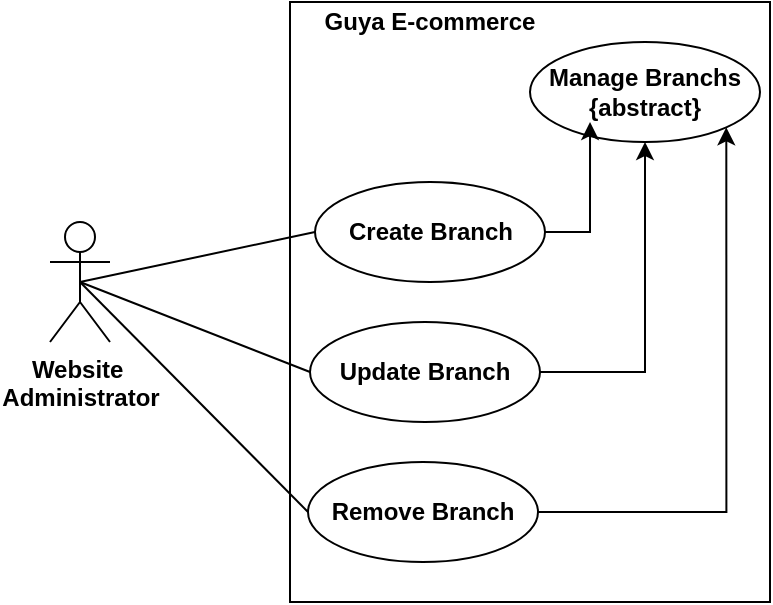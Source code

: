 <mxfile version="12.4.2" type="device" pages="1"><diagram id="87WFtkGtThMzNQfjJOTj" name="Page-1"><mxGraphModel dx="1094" dy="1586" grid="1" gridSize="10" guides="1" tooltips="1" connect="1" arrows="1" fold="1" page="1" pageScale="1" pageWidth="850" pageHeight="1100" math="0" shadow="0"><root><mxCell id="0"/><mxCell id="1" parent="0"/><mxCell id="l8rHFKOijPQ9wK7BOIei-1" value="Website&amp;nbsp;&lt;br&gt;Administrator" style="shape=umlActor;verticalLabelPosition=bottom;labelBackgroundColor=#ffffff;verticalAlign=top;html=1;outlineConnect=0;fontStyle=1" vertex="1" parent="1"><mxGeometry x="120" y="-650" width="30" height="60" as="geometry"/></mxCell><mxCell id="l8rHFKOijPQ9wK7BOIei-2" value="" style="rounded=0;whiteSpace=wrap;html=1;" vertex="1" parent="1"><mxGeometry x="240" y="-760" width="240" height="300" as="geometry"/></mxCell><mxCell id="l8rHFKOijPQ9wK7BOIei-3" value="Guya E-commerce" style="text;html=1;strokeColor=none;fillColor=none;align=center;verticalAlign=middle;whiteSpace=wrap;rounded=0;fontStyle=1" vertex="1" parent="1"><mxGeometry x="250" y="-760" width="120" height="20" as="geometry"/></mxCell><mxCell id="l8rHFKOijPQ9wK7BOIei-4" value="Manage Branchs&lt;br&gt;{abstract}" style="ellipse;whiteSpace=wrap;html=1;fontStyle=1;align=center;horizontal=1;labelBackgroundColor=none;labelBorderColor=none;shadow=0;" vertex="1" parent="1"><mxGeometry x="360" y="-740" width="115" height="50" as="geometry"/></mxCell><mxCell id="l8rHFKOijPQ9wK7BOIei-5" style="edgeStyle=orthogonalEdgeStyle;rounded=0;orthogonalLoop=1;jettySize=auto;html=1;exitX=1;exitY=0.5;exitDx=0;exitDy=0;entryX=0.261;entryY=0.8;entryDx=0;entryDy=0;entryPerimeter=0;" edge="1" parent="1" source="l8rHFKOijPQ9wK7BOIei-6" target="l8rHFKOijPQ9wK7BOIei-4"><mxGeometry relative="1" as="geometry"/></mxCell><mxCell id="l8rHFKOijPQ9wK7BOIei-6" value="Create Branch" style="ellipse;whiteSpace=wrap;html=1;fontStyle=1;align=center;horizontal=1;labelBackgroundColor=none;labelBorderColor=none;shadow=0;" vertex="1" parent="1"><mxGeometry x="252.5" y="-670" width="115" height="50" as="geometry"/></mxCell><mxCell id="l8rHFKOijPQ9wK7BOIei-7" style="edgeStyle=orthogonalEdgeStyle;rounded=0;orthogonalLoop=1;jettySize=auto;html=1;exitX=1;exitY=0.5;exitDx=0;exitDy=0;" edge="1" parent="1" source="l8rHFKOijPQ9wK7BOIei-8" target="l8rHFKOijPQ9wK7BOIei-4"><mxGeometry relative="1" as="geometry"/></mxCell><mxCell id="l8rHFKOijPQ9wK7BOIei-8" value="Update Branch" style="ellipse;whiteSpace=wrap;html=1;fontStyle=1;align=center;horizontal=1;labelBackgroundColor=none;labelBorderColor=none;shadow=0;" vertex="1" parent="1"><mxGeometry x="250" y="-600" width="115" height="50" as="geometry"/></mxCell><mxCell id="l8rHFKOijPQ9wK7BOIei-13" style="edgeStyle=orthogonalEdgeStyle;rounded=0;orthogonalLoop=1;jettySize=auto;html=1;exitX=1;exitY=0.5;exitDx=0;exitDy=0;entryX=1;entryY=1;entryDx=0;entryDy=0;" edge="1" parent="1" source="l8rHFKOijPQ9wK7BOIei-11" target="l8rHFKOijPQ9wK7BOIei-4"><mxGeometry relative="1" as="geometry"/></mxCell><mxCell id="l8rHFKOijPQ9wK7BOIei-11" value="Remove Branch" style="ellipse;whiteSpace=wrap;html=1;fontStyle=1;align=center;horizontal=1;labelBackgroundColor=none;labelBorderColor=none;shadow=0;" vertex="1" parent="1"><mxGeometry x="249" y="-530" width="115" height="50" as="geometry"/></mxCell><mxCell id="l8rHFKOijPQ9wK7BOIei-9" value="" style="endArrow=none;html=1;entryX=0;entryY=0.5;entryDx=0;entryDy=0;" edge="1" parent="1" target="l8rHFKOijPQ9wK7BOIei-6"><mxGeometry width="50" height="50" relative="1" as="geometry"><mxPoint x="135" y="-620" as="sourcePoint"/><mxPoint x="170" y="-360" as="targetPoint"/></mxGeometry></mxCell><mxCell id="l8rHFKOijPQ9wK7BOIei-10" value="" style="endArrow=none;html=1;entryX=0;entryY=0.5;entryDx=0;entryDy=0;exitX=0.5;exitY=0.5;exitDx=0;exitDy=0;exitPerimeter=0;" edge="1" parent="1" source="l8rHFKOijPQ9wK7BOIei-1" target="l8rHFKOijPQ9wK7BOIei-8"><mxGeometry width="50" height="50" relative="1" as="geometry"><mxPoint x="145" y="-610" as="sourcePoint"/><mxPoint x="262.5" y="-635" as="targetPoint"/></mxGeometry></mxCell><mxCell id="l8rHFKOijPQ9wK7BOIei-14" style="edgeStyle=none;orthogonalLoop=1;jettySize=auto;html=1;exitX=0.5;exitY=0.5;exitDx=0;exitDy=0;exitPerimeter=0;entryX=0;entryY=0.5;entryDx=0;entryDy=0;endArrow=none;" edge="1" parent="1" source="l8rHFKOijPQ9wK7BOIei-1" target="l8rHFKOijPQ9wK7BOIei-11"><mxGeometry relative="1" as="geometry"/></mxCell></root></mxGraphModel></diagram></mxfile>